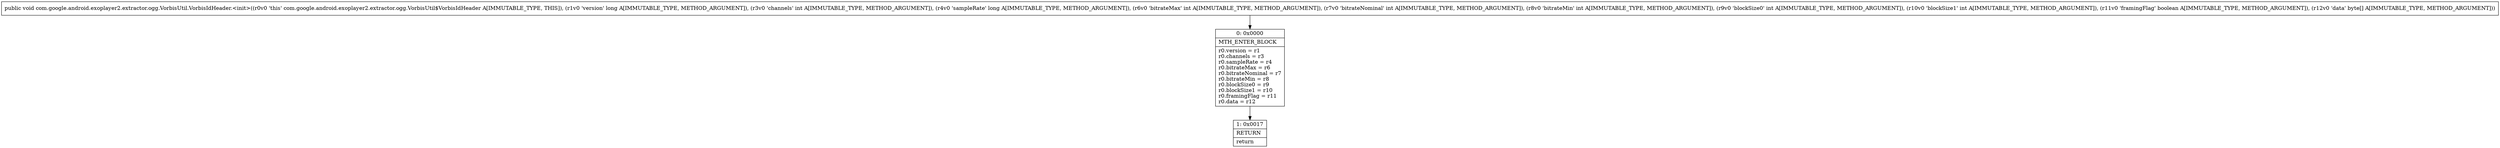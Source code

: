 digraph "CFG forcom.google.android.exoplayer2.extractor.ogg.VorbisUtil.VorbisIdHeader.\<init\>(JIJIIIIIZ[B)V" {
Node_0 [shape=record,label="{0\:\ 0x0000|MTH_ENTER_BLOCK\l|r0.version = r1\lr0.channels = r3\lr0.sampleRate = r4\lr0.bitrateMax = r6\lr0.bitrateNominal = r7\lr0.bitrateMin = r8\lr0.blockSize0 = r9\lr0.blockSize1 = r10\lr0.framingFlag = r11\lr0.data = r12\l}"];
Node_1 [shape=record,label="{1\:\ 0x0017|RETURN\l|return\l}"];
MethodNode[shape=record,label="{public void com.google.android.exoplayer2.extractor.ogg.VorbisUtil.VorbisIdHeader.\<init\>((r0v0 'this' com.google.android.exoplayer2.extractor.ogg.VorbisUtil$VorbisIdHeader A[IMMUTABLE_TYPE, THIS]), (r1v0 'version' long A[IMMUTABLE_TYPE, METHOD_ARGUMENT]), (r3v0 'channels' int A[IMMUTABLE_TYPE, METHOD_ARGUMENT]), (r4v0 'sampleRate' long A[IMMUTABLE_TYPE, METHOD_ARGUMENT]), (r6v0 'bitrateMax' int A[IMMUTABLE_TYPE, METHOD_ARGUMENT]), (r7v0 'bitrateNominal' int A[IMMUTABLE_TYPE, METHOD_ARGUMENT]), (r8v0 'bitrateMin' int A[IMMUTABLE_TYPE, METHOD_ARGUMENT]), (r9v0 'blockSize0' int A[IMMUTABLE_TYPE, METHOD_ARGUMENT]), (r10v0 'blockSize1' int A[IMMUTABLE_TYPE, METHOD_ARGUMENT]), (r11v0 'framingFlag' boolean A[IMMUTABLE_TYPE, METHOD_ARGUMENT]), (r12v0 'data' byte[] A[IMMUTABLE_TYPE, METHOD_ARGUMENT])) }"];
MethodNode -> Node_0;
Node_0 -> Node_1;
}

